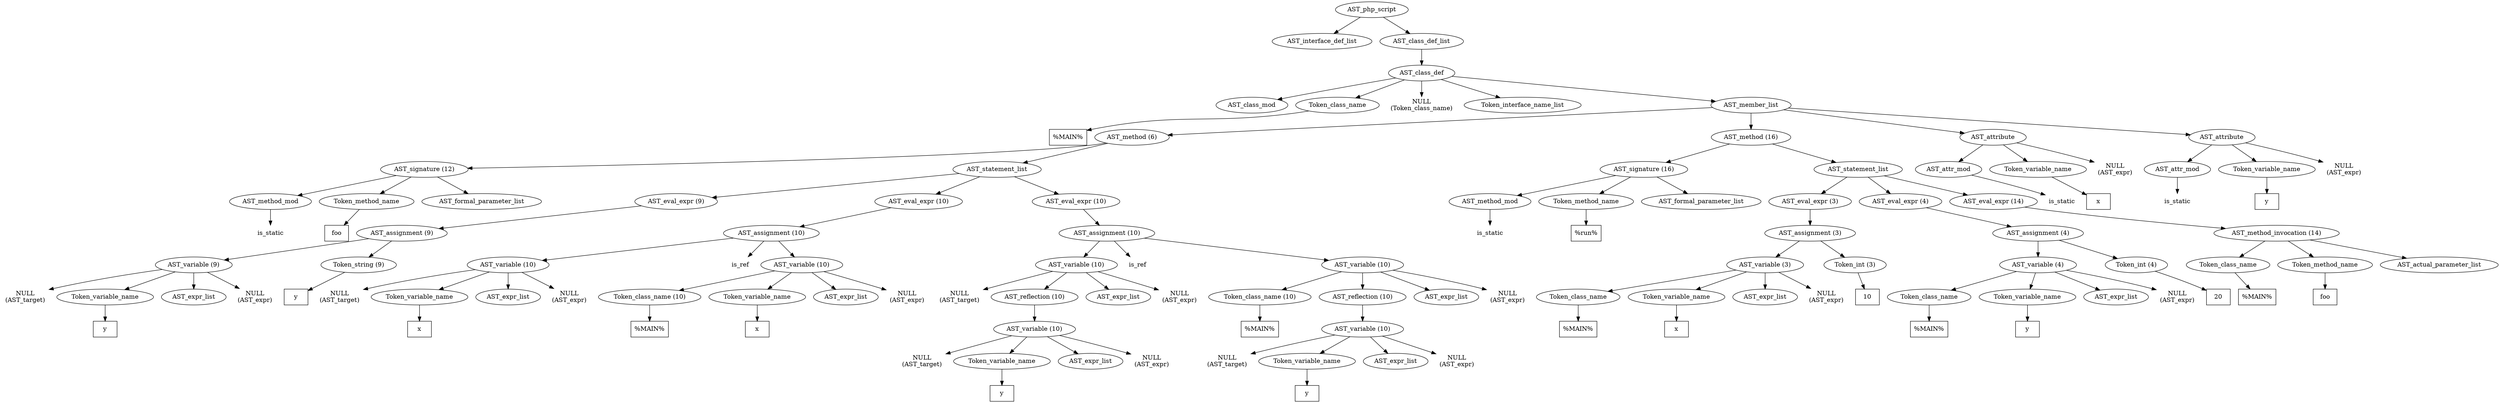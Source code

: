 /*
 * AST in dot format generated by phc -- the PHP compiler
 */

digraph AST {
node_0 [label="AST_php_script"];
node_1 [label="AST_interface_def_list"];
node_2 [label="AST_class_def_list"];
node_3 [label="AST_class_def"];
node_4 [label="AST_class_mod"];
node_5 [label="Token_class_name"];
node_6 [label="%MAIN%", shape=box]
node_5 -> node_6;
node_7 [label="NULL\n(Token_class_name)", shape=plaintext]
node_8 [label="Token_interface_name_list"];
node_9 [label="AST_member_list"];
node_10 [label="AST_method (6)"];
node_11 [label="AST_signature (12)"];
node_12 [label="AST_method_mod"];
node_13 [label="is_static", shape=plaintext]
node_12 -> node_13;
node_14 [label="Token_method_name"];
node_15 [label="foo", shape=box]
node_14 -> node_15;
node_16 [label="AST_formal_parameter_list"];
node_11 -> node_16;
node_11 -> node_14;
node_11 -> node_12;
node_17 [label="AST_statement_list"];
node_18 [label="AST_eval_expr (9)"];
node_19 [label="AST_assignment (9)"];
node_20 [label="AST_variable (9)"];
node_21 [label="NULL\n(AST_target)", shape=plaintext]
node_22 [label="Token_variable_name"];
node_23 [label="y", shape=box]
node_22 -> node_23;
node_24 [label="AST_expr_list"];
node_25 [label="NULL\n(AST_expr)", shape=plaintext]
node_20 -> node_25;
node_20 -> node_24;
node_20 -> node_22;
node_20 -> node_21;
node_26 [label="Token_string (9)"];
node_27 [label="y", shape=box]
node_26 -> node_27;
node_19 -> node_26;
node_19 -> node_20;
node_18 -> node_19;
node_28 [label="AST_eval_expr (10)"];
node_29 [label="AST_assignment (10)"];
node_30 [label="AST_variable (10)"];
node_31 [label="NULL\n(AST_target)", shape=plaintext]
node_32 [label="Token_variable_name"];
node_33 [label="x", shape=box]
node_32 -> node_33;
node_34 [label="AST_expr_list"];
node_35 [label="NULL\n(AST_expr)", shape=plaintext]
node_30 -> node_35;
node_30 -> node_34;
node_30 -> node_32;
node_30 -> node_31;
node_36 [label="is_ref", shape=plaintext]
node_37 [label="AST_variable (10)"];
node_38 [label="Token_class_name (10)"];
node_39 [label="%MAIN%", shape=box]
node_38 -> node_39;
node_40 [label="Token_variable_name"];
node_41 [label="x", shape=box]
node_40 -> node_41;
node_42 [label="AST_expr_list"];
node_43 [label="NULL\n(AST_expr)", shape=plaintext]
node_37 -> node_43;
node_37 -> node_42;
node_37 -> node_40;
node_37 -> node_38;
node_29 -> node_37;
node_29 -> node_36;
node_29 -> node_30;
node_28 -> node_29;
node_44 [label="AST_eval_expr (10)"];
node_45 [label="AST_assignment (10)"];
node_46 [label="AST_variable (10)"];
node_47 [label="NULL\n(AST_target)", shape=plaintext]
node_48 [label="AST_reflection (10)"];
node_49 [label="AST_variable (10)"];
node_50 [label="NULL\n(AST_target)", shape=plaintext]
node_51 [label="Token_variable_name"];
node_52 [label="y", shape=box]
node_51 -> node_52;
node_53 [label="AST_expr_list"];
node_54 [label="NULL\n(AST_expr)", shape=plaintext]
node_49 -> node_54;
node_49 -> node_53;
node_49 -> node_51;
node_49 -> node_50;
node_48 -> node_49;
node_55 [label="AST_expr_list"];
node_56 [label="NULL\n(AST_expr)", shape=plaintext]
node_46 -> node_56;
node_46 -> node_55;
node_46 -> node_48;
node_46 -> node_47;
node_57 [label="is_ref", shape=plaintext]
node_58 [label="AST_variable (10)"];
node_59 [label="Token_class_name (10)"];
node_60 [label="%MAIN%", shape=box]
node_59 -> node_60;
node_61 [label="AST_reflection (10)"];
node_62 [label="AST_variable (10)"];
node_63 [label="NULL\n(AST_target)", shape=plaintext]
node_64 [label="Token_variable_name"];
node_65 [label="y", shape=box]
node_64 -> node_65;
node_66 [label="AST_expr_list"];
node_67 [label="NULL\n(AST_expr)", shape=plaintext]
node_62 -> node_67;
node_62 -> node_66;
node_62 -> node_64;
node_62 -> node_63;
node_61 -> node_62;
node_68 [label="AST_expr_list"];
node_69 [label="NULL\n(AST_expr)", shape=plaintext]
node_58 -> node_69;
node_58 -> node_68;
node_58 -> node_61;
node_58 -> node_59;
node_45 -> node_58;
node_45 -> node_57;
node_45 -> node_46;
node_44 -> node_45;
node_17 -> node_44;
node_17 -> node_28;
node_17 -> node_18;
node_10 -> node_17;
node_10 -> node_11;
node_70 [label="AST_method (16)"];
node_71 [label="AST_signature (16)"];
node_72 [label="AST_method_mod"];
node_73 [label="is_static", shape=plaintext]
node_72 -> node_73;
node_74 [label="Token_method_name"];
node_75 [label="%run%", shape=box]
node_74 -> node_75;
node_76 [label="AST_formal_parameter_list"];
node_71 -> node_76;
node_71 -> node_74;
node_71 -> node_72;
node_77 [label="AST_statement_list"];
node_78 [label="AST_eval_expr (3)"];
node_79 [label="AST_assignment (3)"];
node_80 [label="AST_variable (3)"];
node_81 [label="Token_class_name"];
node_82 [label="%MAIN%", shape=box]
node_81 -> node_82;
node_83 [label="Token_variable_name"];
node_84 [label="x", shape=box]
node_83 -> node_84;
node_85 [label="AST_expr_list"];
node_86 [label="NULL\n(AST_expr)", shape=plaintext]
node_80 -> node_86;
node_80 -> node_85;
node_80 -> node_83;
node_80 -> node_81;
node_87 [label="Token_int (3)"];
node_88 [label="10", shape=box]
node_87 -> node_88;
node_79 -> node_87;
node_79 -> node_80;
node_78 -> node_79;
node_89 [label="AST_eval_expr (4)"];
node_90 [label="AST_assignment (4)"];
node_91 [label="AST_variable (4)"];
node_92 [label="Token_class_name"];
node_93 [label="%MAIN%", shape=box]
node_92 -> node_93;
node_94 [label="Token_variable_name"];
node_95 [label="y", shape=box]
node_94 -> node_95;
node_96 [label="AST_expr_list"];
node_97 [label="NULL\n(AST_expr)", shape=plaintext]
node_91 -> node_97;
node_91 -> node_96;
node_91 -> node_94;
node_91 -> node_92;
node_98 [label="Token_int (4)"];
node_99 [label="20", shape=box]
node_98 -> node_99;
node_90 -> node_98;
node_90 -> node_91;
node_89 -> node_90;
node_100 [label="AST_eval_expr (14)"];
node_101 [label="AST_method_invocation (14)"];
node_102 [label="Token_class_name"];
node_103 [label="%MAIN%", shape=box]
node_102 -> node_103;
node_104 [label="Token_method_name"];
node_105 [label="foo", shape=box]
node_104 -> node_105;
node_106 [label="AST_actual_parameter_list"];
node_101 -> node_106;
node_101 -> node_104;
node_101 -> node_102;
node_100 -> node_101;
node_77 -> node_100;
node_77 -> node_89;
node_77 -> node_78;
node_70 -> node_77;
node_70 -> node_71;
node_107 [label="AST_attribute"];
node_108 [label="AST_attr_mod"];
node_109 [label="is_static", shape=plaintext]
node_108 -> node_109;
node_110 [label="Token_variable_name"];
node_111 [label="x", shape=box]
node_110 -> node_111;
node_112 [label="NULL\n(AST_expr)", shape=plaintext]
node_107 -> node_112;
node_107 -> node_110;
node_107 -> node_108;
node_113 [label="AST_attribute"];
node_114 [label="AST_attr_mod"];
node_115 [label="is_static", shape=plaintext]
node_114 -> node_115;
node_116 [label="Token_variable_name"];
node_117 [label="y", shape=box]
node_116 -> node_117;
node_118 [label="NULL\n(AST_expr)", shape=plaintext]
node_113 -> node_118;
node_113 -> node_116;
node_113 -> node_114;
node_9 -> node_113;
node_9 -> node_107;
node_9 -> node_70;
node_9 -> node_10;
node_3 -> node_9;
node_3 -> node_8;
node_3 -> node_7;
node_3 -> node_5;
node_3 -> node_4;
node_2 -> node_3;
node_0 -> node_2;
node_0 -> node_1;
}
